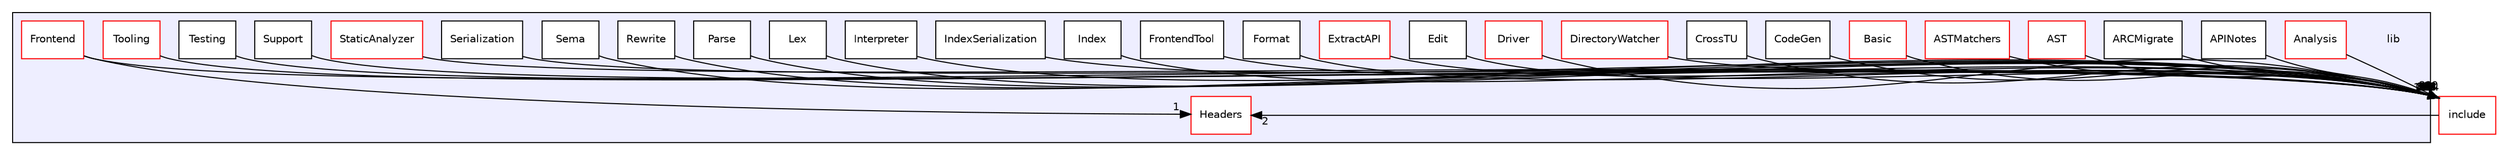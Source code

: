 digraph "lib" {
  bgcolor=transparent;
  compound=true
  node [ fontsize="10", fontname="Helvetica"];
  edge [ labelfontsize="10", labelfontname="Helvetica"];
  subgraph clusterdir_97aefd0d527b934f1d99a682da8fe6a9 {
    graph [ bgcolor="#eeeeff", pencolor="black", label="" URL="dir_97aefd0d527b934f1d99a682da8fe6a9.html"];
    dir_97aefd0d527b934f1d99a682da8fe6a9 [shape=plaintext label="lib"];
    dir_a25db018342d3ae6c7e6779086c18378 [shape=box label="Analysis" color="red" fillcolor="white" style="filled" URL="dir_a25db018342d3ae6c7e6779086c18378.html"];
    dir_4e9b793d2353b2186f7aac7620950b5e [shape=box label="APINotes" color="black" fillcolor="white" style="filled" URL="dir_4e9b793d2353b2186f7aac7620950b5e.html"];
    dir_e9c9753820268856b4cab342d7444f77 [shape=box label="ARCMigrate" color="black" fillcolor="white" style="filled" URL="dir_e9c9753820268856b4cab342d7444f77.html"];
    dir_be95c164085cbd90049652f7bab3dca9 [shape=box label="AST" color="red" fillcolor="white" style="filled" URL="dir_be95c164085cbd90049652f7bab3dca9.html"];
    dir_db8107f59e31a4b90f4f59a836476962 [shape=box label="ASTMatchers" color="red" fillcolor="white" style="filled" URL="dir_db8107f59e31a4b90f4f59a836476962.html"];
    dir_0f7174ec5d640e15f780daff1aba4c5a [shape=box label="Basic" color="red" fillcolor="white" style="filled" URL="dir_0f7174ec5d640e15f780daff1aba4c5a.html"];
    dir_1e8ad0574bd6e387992681ee57691a07 [shape=box label="CodeGen" color="black" fillcolor="white" style="filled" URL="dir_1e8ad0574bd6e387992681ee57691a07.html"];
    dir_5d449cb853732d20e72a0e9a40eee237 [shape=box label="CrossTU" color="black" fillcolor="white" style="filled" URL="dir_5d449cb853732d20e72a0e9a40eee237.html"];
    dir_0b3989f49bdd3ef29e274320420c30d3 [shape=box label="DirectoryWatcher" color="red" fillcolor="white" style="filled" URL="dir_0b3989f49bdd3ef29e274320420c30d3.html"];
    dir_070b10a056465260ffdcb62f5d5e051d [shape=box label="Driver" color="red" fillcolor="white" style="filled" URL="dir_070b10a056465260ffdcb62f5d5e051d.html"];
    dir_1de057b037ab1036354443cfd3b9aa83 [shape=box label="Edit" color="black" fillcolor="white" style="filled" URL="dir_1de057b037ab1036354443cfd3b9aa83.html"];
    dir_aae0f882ca341dc35a10d465523b0422 [shape=box label="ExtractAPI" color="red" fillcolor="white" style="filled" URL="dir_aae0f882ca341dc35a10d465523b0422.html"];
    dir_622072bda297c56c77780b6a16b781a0 [shape=box label="Format" color="black" fillcolor="white" style="filled" URL="dir_622072bda297c56c77780b6a16b781a0.html"];
    dir_852f2fa92acda3856ce29eb983aeba4a [shape=box label="Frontend" color="red" fillcolor="white" style="filled" URL="dir_852f2fa92acda3856ce29eb983aeba4a.html"];
    dir_0aadbddadc0fb83131f3ab71ec0540fe [shape=box label="FrontendTool" color="black" fillcolor="white" style="filled" URL="dir_0aadbddadc0fb83131f3ab71ec0540fe.html"];
    dir_32af269ab941e393bd1c05d50cd12728 [shape=box label="Headers" color="red" fillcolor="white" style="filled" URL="dir_32af269ab941e393bd1c05d50cd12728.html"];
    dir_43756b4de60d3876ffe3bf8341dbd1e2 [shape=box label="Index" color="black" fillcolor="white" style="filled" URL="dir_43756b4de60d3876ffe3bf8341dbd1e2.html"];
    dir_3279a393102fa97d7cb6397d306832bf [shape=box label="IndexSerialization" color="black" fillcolor="white" style="filled" URL="dir_3279a393102fa97d7cb6397d306832bf.html"];
    dir_a100066848e7abe4f980d2c4aa48ad34 [shape=box label="Interpreter" color="black" fillcolor="white" style="filled" URL="dir_a100066848e7abe4f980d2c4aa48ad34.html"];
    dir_71c35ebe88882afc95c384265d7dcb34 [shape=box label="Lex" color="black" fillcolor="white" style="filled" URL="dir_71c35ebe88882afc95c384265d7dcb34.html"];
    dir_56d2d57cdd4ff12ce93058b4ec37b8e1 [shape=box label="Parse" color="black" fillcolor="white" style="filled" URL="dir_56d2d57cdd4ff12ce93058b4ec37b8e1.html"];
    dir_c79b3ca8dc7b7126169a5161d97c17bc [shape=box label="Rewrite" color="black" fillcolor="white" style="filled" URL="dir_c79b3ca8dc7b7126169a5161d97c17bc.html"];
    dir_a417a95896a4c648243c5807aba13ea9 [shape=box label="Sema" color="black" fillcolor="white" style="filled" URL="dir_a417a95896a4c648243c5807aba13ea9.html"];
    dir_f048ccd656da555234a6de15c2033b23 [shape=box label="Serialization" color="black" fillcolor="white" style="filled" URL="dir_f048ccd656da555234a6de15c2033b23.html"];
    dir_5323669f7aaa7f9ff43db9a3c9e1bf2d [shape=box label="StaticAnalyzer" color="red" fillcolor="white" style="filled" URL="dir_5323669f7aaa7f9ff43db9a3c9e1bf2d.html"];
    dir_f0dc79bace318df7ec0fa0bdb179ed95 [shape=box label="Support" color="black" fillcolor="white" style="filled" URL="dir_f0dc79bace318df7ec0fa0bdb179ed95.html"];
    dir_0f433407364729c9f0db372bf61d54a3 [shape=box label="Testing" color="black" fillcolor="white" style="filled" URL="dir_0f433407364729c9f0db372bf61d54a3.html"];
    dir_c4270fa7a06cd7372c7af2452fb3367e [shape=box label="Tooling" color="red" fillcolor="white" style="filled" URL="dir_c4270fa7a06cd7372c7af2452fb3367e.html"];
  }
  dir_d44c64559bbebec7f509842c48db8b23 [shape=box label="include" color="red" URL="dir_d44c64559bbebec7f509842c48db8b23.html"];
  dir_c79b3ca8dc7b7126169a5161d97c17bc->dir_d44c64559bbebec7f509842c48db8b23 [headlabel="23", labeldistance=1.5 headhref="dir_000052_000001.html"];
  dir_a417a95896a4c648243c5807aba13ea9->dir_d44c64559bbebec7f509842c48db8b23 [headlabel="832", labeldistance=1.5 headhref="dir_000053_000001.html"];
  dir_c4270fa7a06cd7372c7af2452fb3367e->dir_d44c64559bbebec7f509842c48db8b23 [headlabel="343", labeldistance=1.5 headhref="dir_000061_000001.html"];
  dir_db8107f59e31a4b90f4f59a836476962->dir_d44c64559bbebec7f509842c48db8b23 [headlabel="41", labeldistance=1.5 headhref="dir_000033_000001.html"];
  dir_852f2fa92acda3856ce29eb983aeba4a->dir_32af269ab941e393bd1c05d50cd12728 [headlabel="1", labeldistance=1.5 headhref="dir_000043_000046.html"];
  dir_852f2fa92acda3856ce29eb983aeba4a->dir_d44c64559bbebec7f509842c48db8b23 [headlabel="433", labeldistance=1.5 headhref="dir_000043_000001.html"];
  dir_f0dc79bace318df7ec0fa0bdb179ed95->dir_d44c64559bbebec7f509842c48db8b23 [headlabel="1", labeldistance=1.5 headhref="dir_000059_000001.html"];
  dir_e9c9753820268856b4cab342d7444f77->dir_d44c64559bbebec7f509842c48db8b23 [headlabel="102", labeldistance=1.5 headhref="dir_000031_000001.html"];
  dir_0f433407364729c9f0db372bf61d54a3->dir_d44c64559bbebec7f509842c48db8b23 [headlabel="7", labeldistance=1.5 headhref="dir_000060_000001.html"];
  dir_0f7174ec5d640e15f780daff1aba4c5a->dir_d44c64559bbebec7f509842c48db8b23 [headlabel="224", labeldistance=1.5 headhref="dir_000035_000001.html"];
  dir_71c35ebe88882afc95c384265d7dcb34->dir_d44c64559bbebec7f509842c48db8b23 [headlabel="228", labeldistance=1.5 headhref="dir_000050_000001.html"];
  dir_f048ccd656da555234a6de15c2033b23->dir_d44c64559bbebec7f509842c48db8b23 [headlabel="268", labeldistance=1.5 headhref="dir_000054_000001.html"];
  dir_1e8ad0574bd6e387992681ee57691a07->dir_d44c64559bbebec7f509842c48db8b23 [headlabel="424", labeldistance=1.5 headhref="dir_000036_000001.html"];
  dir_0b3989f49bdd3ef29e274320420c30d3->dir_d44c64559bbebec7f509842c48db8b23 [headlabel="5", labeldistance=1.5 headhref="dir_000038_000001.html"];
  dir_5d449cb853732d20e72a0e9a40eee237->dir_d44c64559bbebec7f509842c48db8b23 [headlabel="10", labeldistance=1.5 headhref="dir_000037_000001.html"];
  dir_be95c164085cbd90049652f7bab3dca9->dir_d44c64559bbebec7f509842c48db8b23 [headlabel="921", labeldistance=1.5 headhref="dir_000032_000001.html"];
  dir_4e9b793d2353b2186f7aac7620950b5e->dir_d44c64559bbebec7f509842c48db8b23 [headlabel="5", labeldistance=1.5 headhref="dir_000030_000001.html"];
  dir_d44c64559bbebec7f509842c48db8b23->dir_32af269ab941e393bd1c05d50cd12728 [headlabel="2", labeldistance=1.5 headhref="dir_000001_000046.html"];
  dir_3279a393102fa97d7cb6397d306832bf->dir_d44c64559bbebec7f509842c48db8b23 [headlabel="1", labeldistance=1.5 headhref="dir_000048_000001.html"];
  dir_43756b4de60d3876ffe3bf8341dbd1e2->dir_d44c64559bbebec7f509842c48db8b23 [headlabel="66", labeldistance=1.5 headhref="dir_000047_000001.html"];
  dir_5323669f7aaa7f9ff43db9a3c9e1bf2d->dir_d44c64559bbebec7f509842c48db8b23 [headlabel="1534", labeldistance=1.5 headhref="dir_000055_000001.html"];
  dir_56d2d57cdd4ff12ce93058b4ec37b8e1->dir_d44c64559bbebec7f509842c48db8b23 [headlabel="150", labeldistance=1.5 headhref="dir_000051_000001.html"];
  dir_a100066848e7abe4f980d2c4aa48ad34->dir_d44c64559bbebec7f509842c48db8b23 [headlabel="27", labeldistance=1.5 headhref="dir_000049_000001.html"];
  dir_a25db018342d3ae6c7e6779086c18378->dir_d44c64559bbebec7f509842c48db8b23 [headlabel="330", labeldistance=1.5 headhref="dir_000023_000001.html"];
  dir_0aadbddadc0fb83131f3ab71ec0540fe->dir_d44c64559bbebec7f509842c48db8b23 [headlabel="14", labeldistance=1.5 headhref="dir_000045_000001.html"];
  dir_aae0f882ca341dc35a10d465523b0422->dir_d44c64559bbebec7f509842c48db8b23 [headlabel="56", labeldistance=1.5 headhref="dir_000041_000001.html"];
  dir_1de057b037ab1036354443cfd3b9aa83->dir_d44c64559bbebec7f509842c48db8b23 [headlabel="25", labeldistance=1.5 headhref="dir_000040_000001.html"];
  dir_622072bda297c56c77780b6a16b781a0->dir_d44c64559bbebec7f509842c48db8b23 [headlabel="64", labeldistance=1.5 headhref="dir_000042_000001.html"];
  dir_070b10a056465260ffdcb62f5d5e051d->dir_d44c64559bbebec7f509842c48db8b23 [headlabel="448", labeldistance=1.5 headhref="dir_000039_000001.html"];
}
